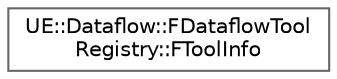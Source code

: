 digraph "Graphical Class Hierarchy"
{
 // INTERACTIVE_SVG=YES
 // LATEX_PDF_SIZE
  bgcolor="transparent";
  edge [fontname=Helvetica,fontsize=10,labelfontname=Helvetica,labelfontsize=10];
  node [fontname=Helvetica,fontsize=10,shape=box,height=0.2,width=0.4];
  rankdir="LR";
  Node0 [id="Node000000",label="UE::Dataflow::FDataflowTool\lRegistry::FToolInfo",height=0.2,width=0.4,color="grey40", fillcolor="white", style="filled",URL="$d0/d8f/structUE_1_1Dataflow_1_1FDataflowToolRegistry_1_1FToolInfo.html",tooltip=" "];
}
